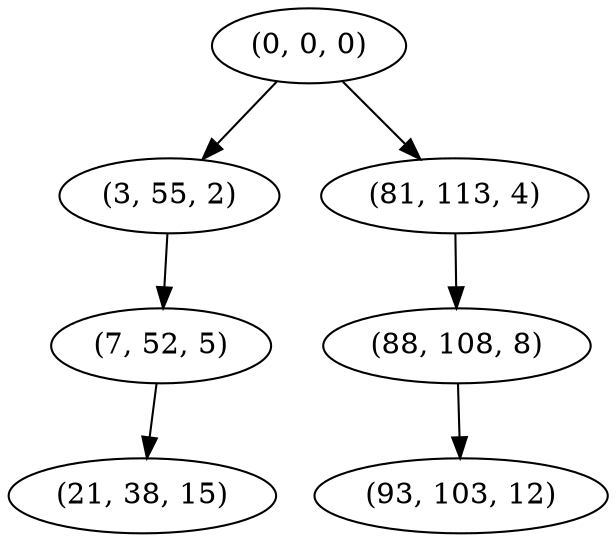 digraph tree {
    "(0, 0, 0)";
    "(3, 55, 2)";
    "(7, 52, 5)";
    "(21, 38, 15)";
    "(81, 113, 4)";
    "(88, 108, 8)";
    "(93, 103, 12)";
    "(0, 0, 0)" -> "(3, 55, 2)";
    "(0, 0, 0)" -> "(81, 113, 4)";
    "(3, 55, 2)" -> "(7, 52, 5)";
    "(7, 52, 5)" -> "(21, 38, 15)";
    "(81, 113, 4)" -> "(88, 108, 8)";
    "(88, 108, 8)" -> "(93, 103, 12)";
}
